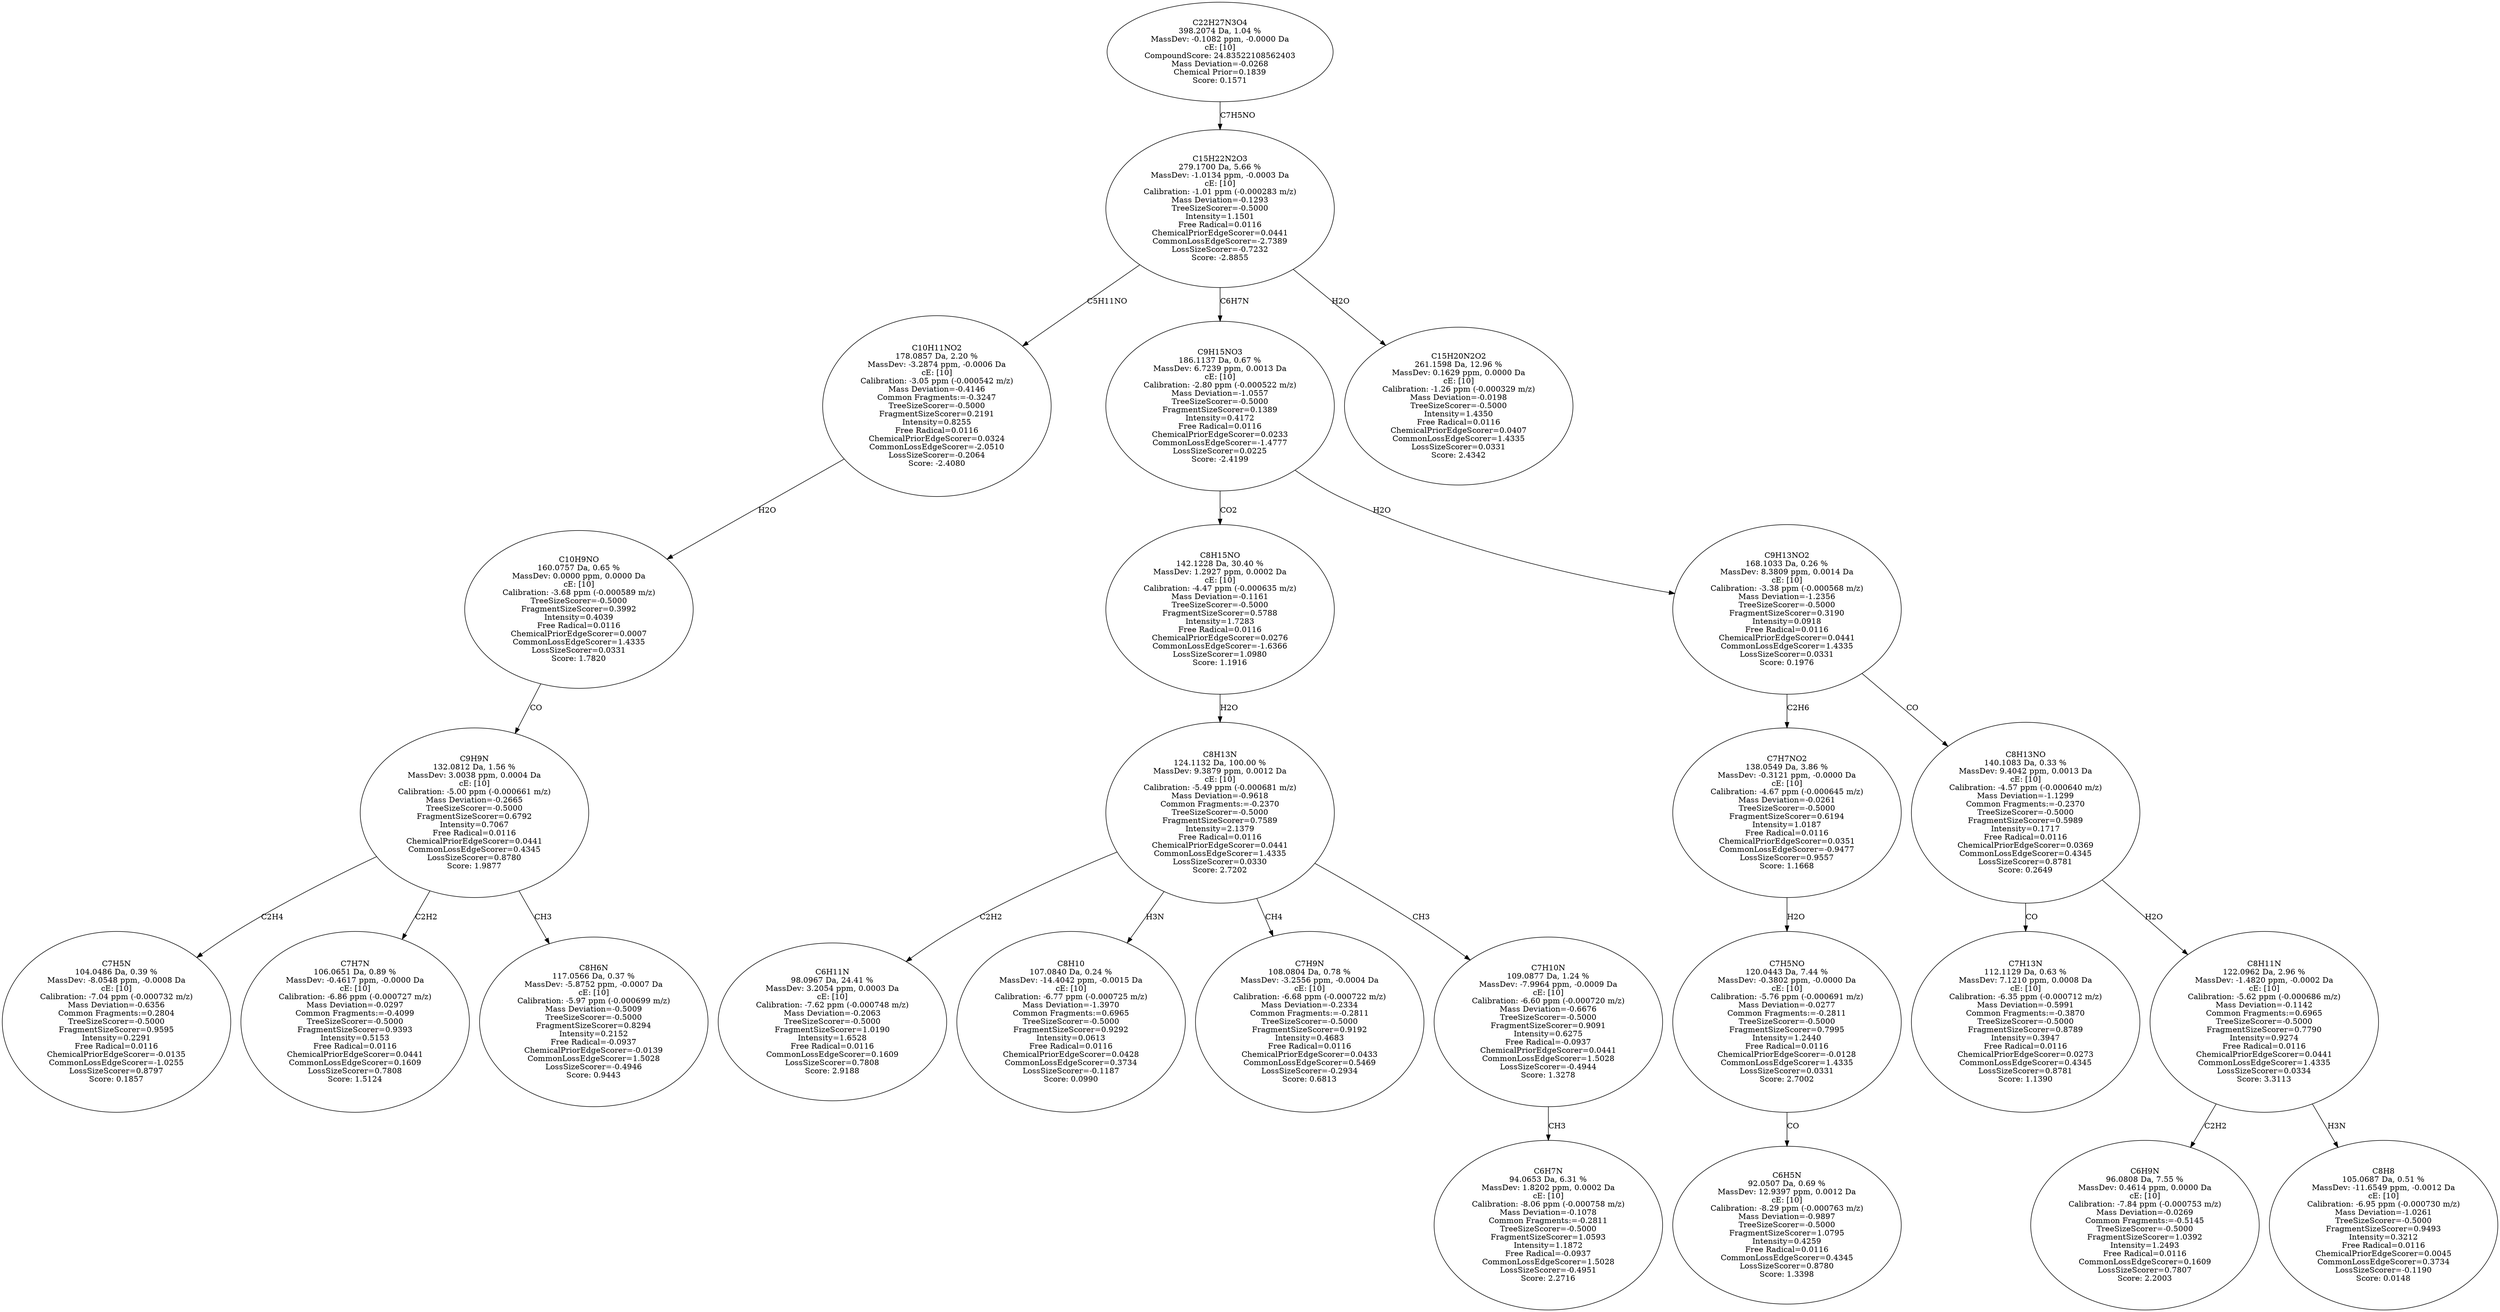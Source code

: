 strict digraph {
v1 [label="C7H5N\n104.0486 Da, 0.39 %\nMassDev: -8.0548 ppm, -0.0008 Da\ncE: [10]\nCalibration: -7.04 ppm (-0.000732 m/z)\nMass Deviation=-0.6356\nCommon Fragments:=0.2804\nTreeSizeScorer=-0.5000\nFragmentSizeScorer=0.9595\nIntensity=0.2291\nFree Radical=0.0116\nChemicalPriorEdgeScorer=-0.0135\nCommonLossEdgeScorer=-1.0255\nLossSizeScorer=0.8797\nScore: 0.1857"];
v2 [label="C7H7N\n106.0651 Da, 0.89 %\nMassDev: -0.4617 ppm, -0.0000 Da\ncE: [10]\nCalibration: -6.86 ppm (-0.000727 m/z)\nMass Deviation=-0.0297\nCommon Fragments:=-0.4099\nTreeSizeScorer=-0.5000\nFragmentSizeScorer=0.9393\nIntensity=0.5153\nFree Radical=0.0116\nChemicalPriorEdgeScorer=0.0441\nCommonLossEdgeScorer=0.1609\nLossSizeScorer=0.7808\nScore: 1.5124"];
v3 [label="C8H6N\n117.0566 Da, 0.37 %\nMassDev: -5.8752 ppm, -0.0007 Da\ncE: [10]\nCalibration: -5.97 ppm (-0.000699 m/z)\nMass Deviation=-0.5009\nTreeSizeScorer=-0.5000\nFragmentSizeScorer=0.8294\nIntensity=0.2152\nFree Radical=-0.0937\nChemicalPriorEdgeScorer=-0.0139\nCommonLossEdgeScorer=1.5028\nLossSizeScorer=-0.4946\nScore: 0.9443"];
v4 [label="C9H9N\n132.0812 Da, 1.56 %\nMassDev: 3.0038 ppm, 0.0004 Da\ncE: [10]\nCalibration: -5.00 ppm (-0.000661 m/z)\nMass Deviation=-0.2665\nTreeSizeScorer=-0.5000\nFragmentSizeScorer=0.6792\nIntensity=0.7067\nFree Radical=0.0116\nChemicalPriorEdgeScorer=0.0441\nCommonLossEdgeScorer=0.4345\nLossSizeScorer=0.8780\nScore: 1.9877"];
v5 [label="C10H9NO\n160.0757 Da, 0.65 %\nMassDev: 0.0000 ppm, 0.0000 Da\ncE: [10]\nCalibration: -3.68 ppm (-0.000589 m/z)\nTreeSizeScorer=-0.5000\nFragmentSizeScorer=0.3992\nIntensity=0.4039\nFree Radical=0.0116\nChemicalPriorEdgeScorer=0.0007\nCommonLossEdgeScorer=1.4335\nLossSizeScorer=0.0331\nScore: 1.7820"];
v6 [label="C10H11NO2\n178.0857 Da, 2.20 %\nMassDev: -3.2874 ppm, -0.0006 Da\ncE: [10]\nCalibration: -3.05 ppm (-0.000542 m/z)\nMass Deviation=-0.4146\nCommon Fragments:=-0.3247\nTreeSizeScorer=-0.5000\nFragmentSizeScorer=0.2191\nIntensity=0.8255\nFree Radical=0.0116\nChemicalPriorEdgeScorer=0.0324\nCommonLossEdgeScorer=-2.0510\nLossSizeScorer=-0.2064\nScore: -2.4080"];
v7 [label="C6H11N\n98.0967 Da, 24.41 %\nMassDev: 3.2054 ppm, 0.0003 Da\ncE: [10]\nCalibration: -7.62 ppm (-0.000748 m/z)\nMass Deviation=-0.2063\nTreeSizeScorer=-0.5000\nFragmentSizeScorer=1.0190\nIntensity=1.6528\nFree Radical=0.0116\nCommonLossEdgeScorer=0.1609\nLossSizeScorer=0.7808\nScore: 2.9188"];
v8 [label="C8H10\n107.0840 Da, 0.24 %\nMassDev: -14.4042 ppm, -0.0015 Da\ncE: [10]\nCalibration: -6.77 ppm (-0.000725 m/z)\nMass Deviation=-1.3970\nCommon Fragments:=0.6965\nTreeSizeScorer=-0.5000\nFragmentSizeScorer=0.9292\nIntensity=0.0613\nFree Radical=0.0116\nChemicalPriorEdgeScorer=0.0428\nCommonLossEdgeScorer=0.3734\nLossSizeScorer=-0.1187\nScore: 0.0990"];
v9 [label="C7H9N\n108.0804 Da, 0.78 %\nMassDev: -3.2556 ppm, -0.0004 Da\ncE: [10]\nCalibration: -6.68 ppm (-0.000722 m/z)\nMass Deviation=-0.2334\nCommon Fragments:=-0.2811\nTreeSizeScorer=-0.5000\nFragmentSizeScorer=0.9192\nIntensity=0.4683\nFree Radical=0.0116\nChemicalPriorEdgeScorer=0.0433\nCommonLossEdgeScorer=0.5469\nLossSizeScorer=-0.2934\nScore: 0.6813"];
v10 [label="C6H7N\n94.0653 Da, 6.31 %\nMassDev: 1.8202 ppm, 0.0002 Da\ncE: [10]\nCalibration: -8.06 ppm (-0.000758 m/z)\nMass Deviation=-0.1078\nCommon Fragments:=-0.2811\nTreeSizeScorer=-0.5000\nFragmentSizeScorer=1.0593\nIntensity=1.1872\nFree Radical=-0.0937\nCommonLossEdgeScorer=1.5028\nLossSizeScorer=-0.4951\nScore: 2.2716"];
v11 [label="C7H10N\n109.0877 Da, 1.24 %\nMassDev: -7.9964 ppm, -0.0009 Da\ncE: [10]\nCalibration: -6.60 ppm (-0.000720 m/z)\nMass Deviation=-0.6676\nTreeSizeScorer=-0.5000\nFragmentSizeScorer=0.9091\nIntensity=0.6275\nFree Radical=-0.0937\nChemicalPriorEdgeScorer=0.0441\nCommonLossEdgeScorer=1.5028\nLossSizeScorer=-0.4944\nScore: 1.3278"];
v12 [label="C8H13N\n124.1132 Da, 100.00 %\nMassDev: 9.3879 ppm, 0.0012 Da\ncE: [10]\nCalibration: -5.49 ppm (-0.000681 m/z)\nMass Deviation=-0.9618\nCommon Fragments:=-0.2370\nTreeSizeScorer=-0.5000\nFragmentSizeScorer=0.7589\nIntensity=2.1379\nFree Radical=0.0116\nChemicalPriorEdgeScorer=0.0441\nCommonLossEdgeScorer=1.4335\nLossSizeScorer=0.0330\nScore: 2.7202"];
v13 [label="C8H15NO\n142.1228 Da, 30.40 %\nMassDev: 1.2927 ppm, 0.0002 Da\ncE: [10]\nCalibration: -4.47 ppm (-0.000635 m/z)\nMass Deviation=-0.1161\nTreeSizeScorer=-0.5000\nFragmentSizeScorer=0.5788\nIntensity=1.7283\nFree Radical=0.0116\nChemicalPriorEdgeScorer=0.0276\nCommonLossEdgeScorer=-1.6366\nLossSizeScorer=1.0980\nScore: 1.1916"];
v14 [label="C6H5N\n92.0507 Da, 0.69 %\nMassDev: 12.9397 ppm, 0.0012 Da\ncE: [10]\nCalibration: -8.29 ppm (-0.000763 m/z)\nMass Deviation=-0.9897\nTreeSizeScorer=-0.5000\nFragmentSizeScorer=1.0795\nIntensity=0.4259\nFree Radical=0.0116\nCommonLossEdgeScorer=0.4345\nLossSizeScorer=0.8780\nScore: 1.3398"];
v15 [label="C7H5NO\n120.0443 Da, 7.44 %\nMassDev: -0.3802 ppm, -0.0000 Da\ncE: [10]\nCalibration: -5.76 ppm (-0.000691 m/z)\nMass Deviation=-0.0277\nCommon Fragments:=-0.2811\nTreeSizeScorer=-0.5000\nFragmentSizeScorer=0.7995\nIntensity=1.2440\nFree Radical=0.0116\nChemicalPriorEdgeScorer=-0.0128\nCommonLossEdgeScorer=1.4335\nLossSizeScorer=0.0331\nScore: 2.7002"];
v16 [label="C7H7NO2\n138.0549 Da, 3.86 %\nMassDev: -0.3121 ppm, -0.0000 Da\ncE: [10]\nCalibration: -4.67 ppm (-0.000645 m/z)\nMass Deviation=-0.0261\nTreeSizeScorer=-0.5000\nFragmentSizeScorer=0.6194\nIntensity=1.0187\nFree Radical=0.0116\nChemicalPriorEdgeScorer=0.0351\nCommonLossEdgeScorer=-0.9477\nLossSizeScorer=0.9557\nScore: 1.1668"];
v17 [label="C7H13N\n112.1129 Da, 0.63 %\nMassDev: 7.1210 ppm, 0.0008 Da\ncE: [10]\nCalibration: -6.35 ppm (-0.000712 m/z)\nMass Deviation=-0.5991\nCommon Fragments:=-0.3870\nTreeSizeScorer=-0.5000\nFragmentSizeScorer=0.8789\nIntensity=0.3947\nFree Radical=0.0116\nChemicalPriorEdgeScorer=0.0273\nCommonLossEdgeScorer=0.4345\nLossSizeScorer=0.8781\nScore: 1.1390"];
v18 [label="C6H9N\n96.0808 Da, 7.55 %\nMassDev: 0.4614 ppm, 0.0000 Da\ncE: [10]\nCalibration: -7.84 ppm (-0.000753 m/z)\nMass Deviation=-0.0269\nCommon Fragments:=-0.5145\nTreeSizeScorer=-0.5000\nFragmentSizeScorer=1.0392\nIntensity=1.2493\nFree Radical=0.0116\nCommonLossEdgeScorer=0.1609\nLossSizeScorer=0.7807\nScore: 2.2003"];
v19 [label="C8H8\n105.0687 Da, 0.51 %\nMassDev: -11.6549 ppm, -0.0012 Da\ncE: [10]\nCalibration: -6.95 ppm (-0.000730 m/z)\nMass Deviation=-1.0261\nTreeSizeScorer=-0.5000\nFragmentSizeScorer=0.9493\nIntensity=0.3212\nFree Radical=0.0116\nChemicalPriorEdgeScorer=0.0045\nCommonLossEdgeScorer=0.3734\nLossSizeScorer=-0.1190\nScore: 0.0148"];
v20 [label="C8H11N\n122.0962 Da, 2.96 %\nMassDev: -1.4820 ppm, -0.0002 Da\ncE: [10]\nCalibration: -5.62 ppm (-0.000686 m/z)\nMass Deviation=-0.1142\nCommon Fragments:=0.6965\nTreeSizeScorer=-0.5000\nFragmentSizeScorer=0.7790\nIntensity=0.9274\nFree Radical=0.0116\nChemicalPriorEdgeScorer=0.0441\nCommonLossEdgeScorer=1.4335\nLossSizeScorer=0.0334\nScore: 3.3113"];
v21 [label="C8H13NO\n140.1083 Da, 0.33 %\nMassDev: 9.4042 ppm, 0.0013 Da\ncE: [10]\nCalibration: -4.57 ppm (-0.000640 m/z)\nMass Deviation=-1.1299\nCommon Fragments:=-0.2370\nTreeSizeScorer=-0.5000\nFragmentSizeScorer=0.5989\nIntensity=0.1717\nFree Radical=0.0116\nChemicalPriorEdgeScorer=0.0369\nCommonLossEdgeScorer=0.4345\nLossSizeScorer=0.8781\nScore: 0.2649"];
v22 [label="C9H13NO2\n168.1033 Da, 0.26 %\nMassDev: 8.3809 ppm, 0.0014 Da\ncE: [10]\nCalibration: -3.38 ppm (-0.000568 m/z)\nMass Deviation=-1.2356\nTreeSizeScorer=-0.5000\nFragmentSizeScorer=0.3190\nIntensity=0.0918\nFree Radical=0.0116\nChemicalPriorEdgeScorer=0.0441\nCommonLossEdgeScorer=1.4335\nLossSizeScorer=0.0331\nScore: 0.1976"];
v23 [label="C9H15NO3\n186.1137 Da, 0.67 %\nMassDev: 6.7239 ppm, 0.0013 Da\ncE: [10]\nCalibration: -2.80 ppm (-0.000522 m/z)\nMass Deviation=-1.0557\nTreeSizeScorer=-0.5000\nFragmentSizeScorer=0.1389\nIntensity=0.4172\nFree Radical=0.0116\nChemicalPriorEdgeScorer=0.0233\nCommonLossEdgeScorer=-1.4777\nLossSizeScorer=0.0225\nScore: -2.4199"];
v24 [label="C15H20N2O2\n261.1598 Da, 12.96 %\nMassDev: 0.1629 ppm, 0.0000 Da\ncE: [10]\nCalibration: -1.26 ppm (-0.000329 m/z)\nMass Deviation=-0.0198\nTreeSizeScorer=-0.5000\nIntensity=1.4350\nFree Radical=0.0116\nChemicalPriorEdgeScorer=0.0407\nCommonLossEdgeScorer=1.4335\nLossSizeScorer=0.0331\nScore: 2.4342"];
v25 [label="C15H22N2O3\n279.1700 Da, 5.66 %\nMassDev: -1.0134 ppm, -0.0003 Da\ncE: [10]\nCalibration: -1.01 ppm (-0.000283 m/z)\nMass Deviation=-0.1293\nTreeSizeScorer=-0.5000\nIntensity=1.1501\nFree Radical=0.0116\nChemicalPriorEdgeScorer=0.0441\nCommonLossEdgeScorer=-2.7389\nLossSizeScorer=-0.7232\nScore: -2.8855"];
v26 [label="C22H27N3O4\n398.2074 Da, 1.04 %\nMassDev: -0.1082 ppm, -0.0000 Da\ncE: [10]\nCompoundScore: 24.83522108562403\nMass Deviation=-0.0268\nChemical Prior=0.1839\nScore: 0.1571"];
v4 -> v1 [label="C2H4"];
v4 -> v2 [label="C2H2"];
v4 -> v3 [label="CH3"];
v5 -> v4 [label="CO"];
v6 -> v5 [label="H2O"];
v25 -> v6 [label="C5H11NO"];
v12 -> v7 [label="C2H2"];
v12 -> v8 [label="H3N"];
v12 -> v9 [label="CH4"];
v11 -> v10 [label="CH3"];
v12 -> v11 [label="CH3"];
v13 -> v12 [label="H2O"];
v23 -> v13 [label="CO2"];
v15 -> v14 [label="CO"];
v16 -> v15 [label="H2O"];
v22 -> v16 [label="C2H6"];
v21 -> v17 [label="CO"];
v20 -> v18 [label="C2H2"];
v20 -> v19 [label="H3N"];
v21 -> v20 [label="H2O"];
v22 -> v21 [label="CO"];
v23 -> v22 [label="H2O"];
v25 -> v23 [label="C6H7N"];
v25 -> v24 [label="H2O"];
v26 -> v25 [label="C7H5NO"];
}